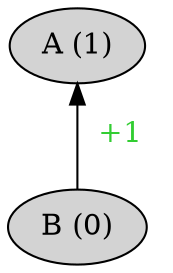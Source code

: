 digraph modelSetLattice{
rankdir="BT"
1 [label=<A (1)>, style="filled", fillcolor="lightgray"]
2 [label=<B (0)>, style="filled", fillcolor="lightgray"]
2 -> 1 [label=<  <font color="limegreen">+1</font>  >]
}
